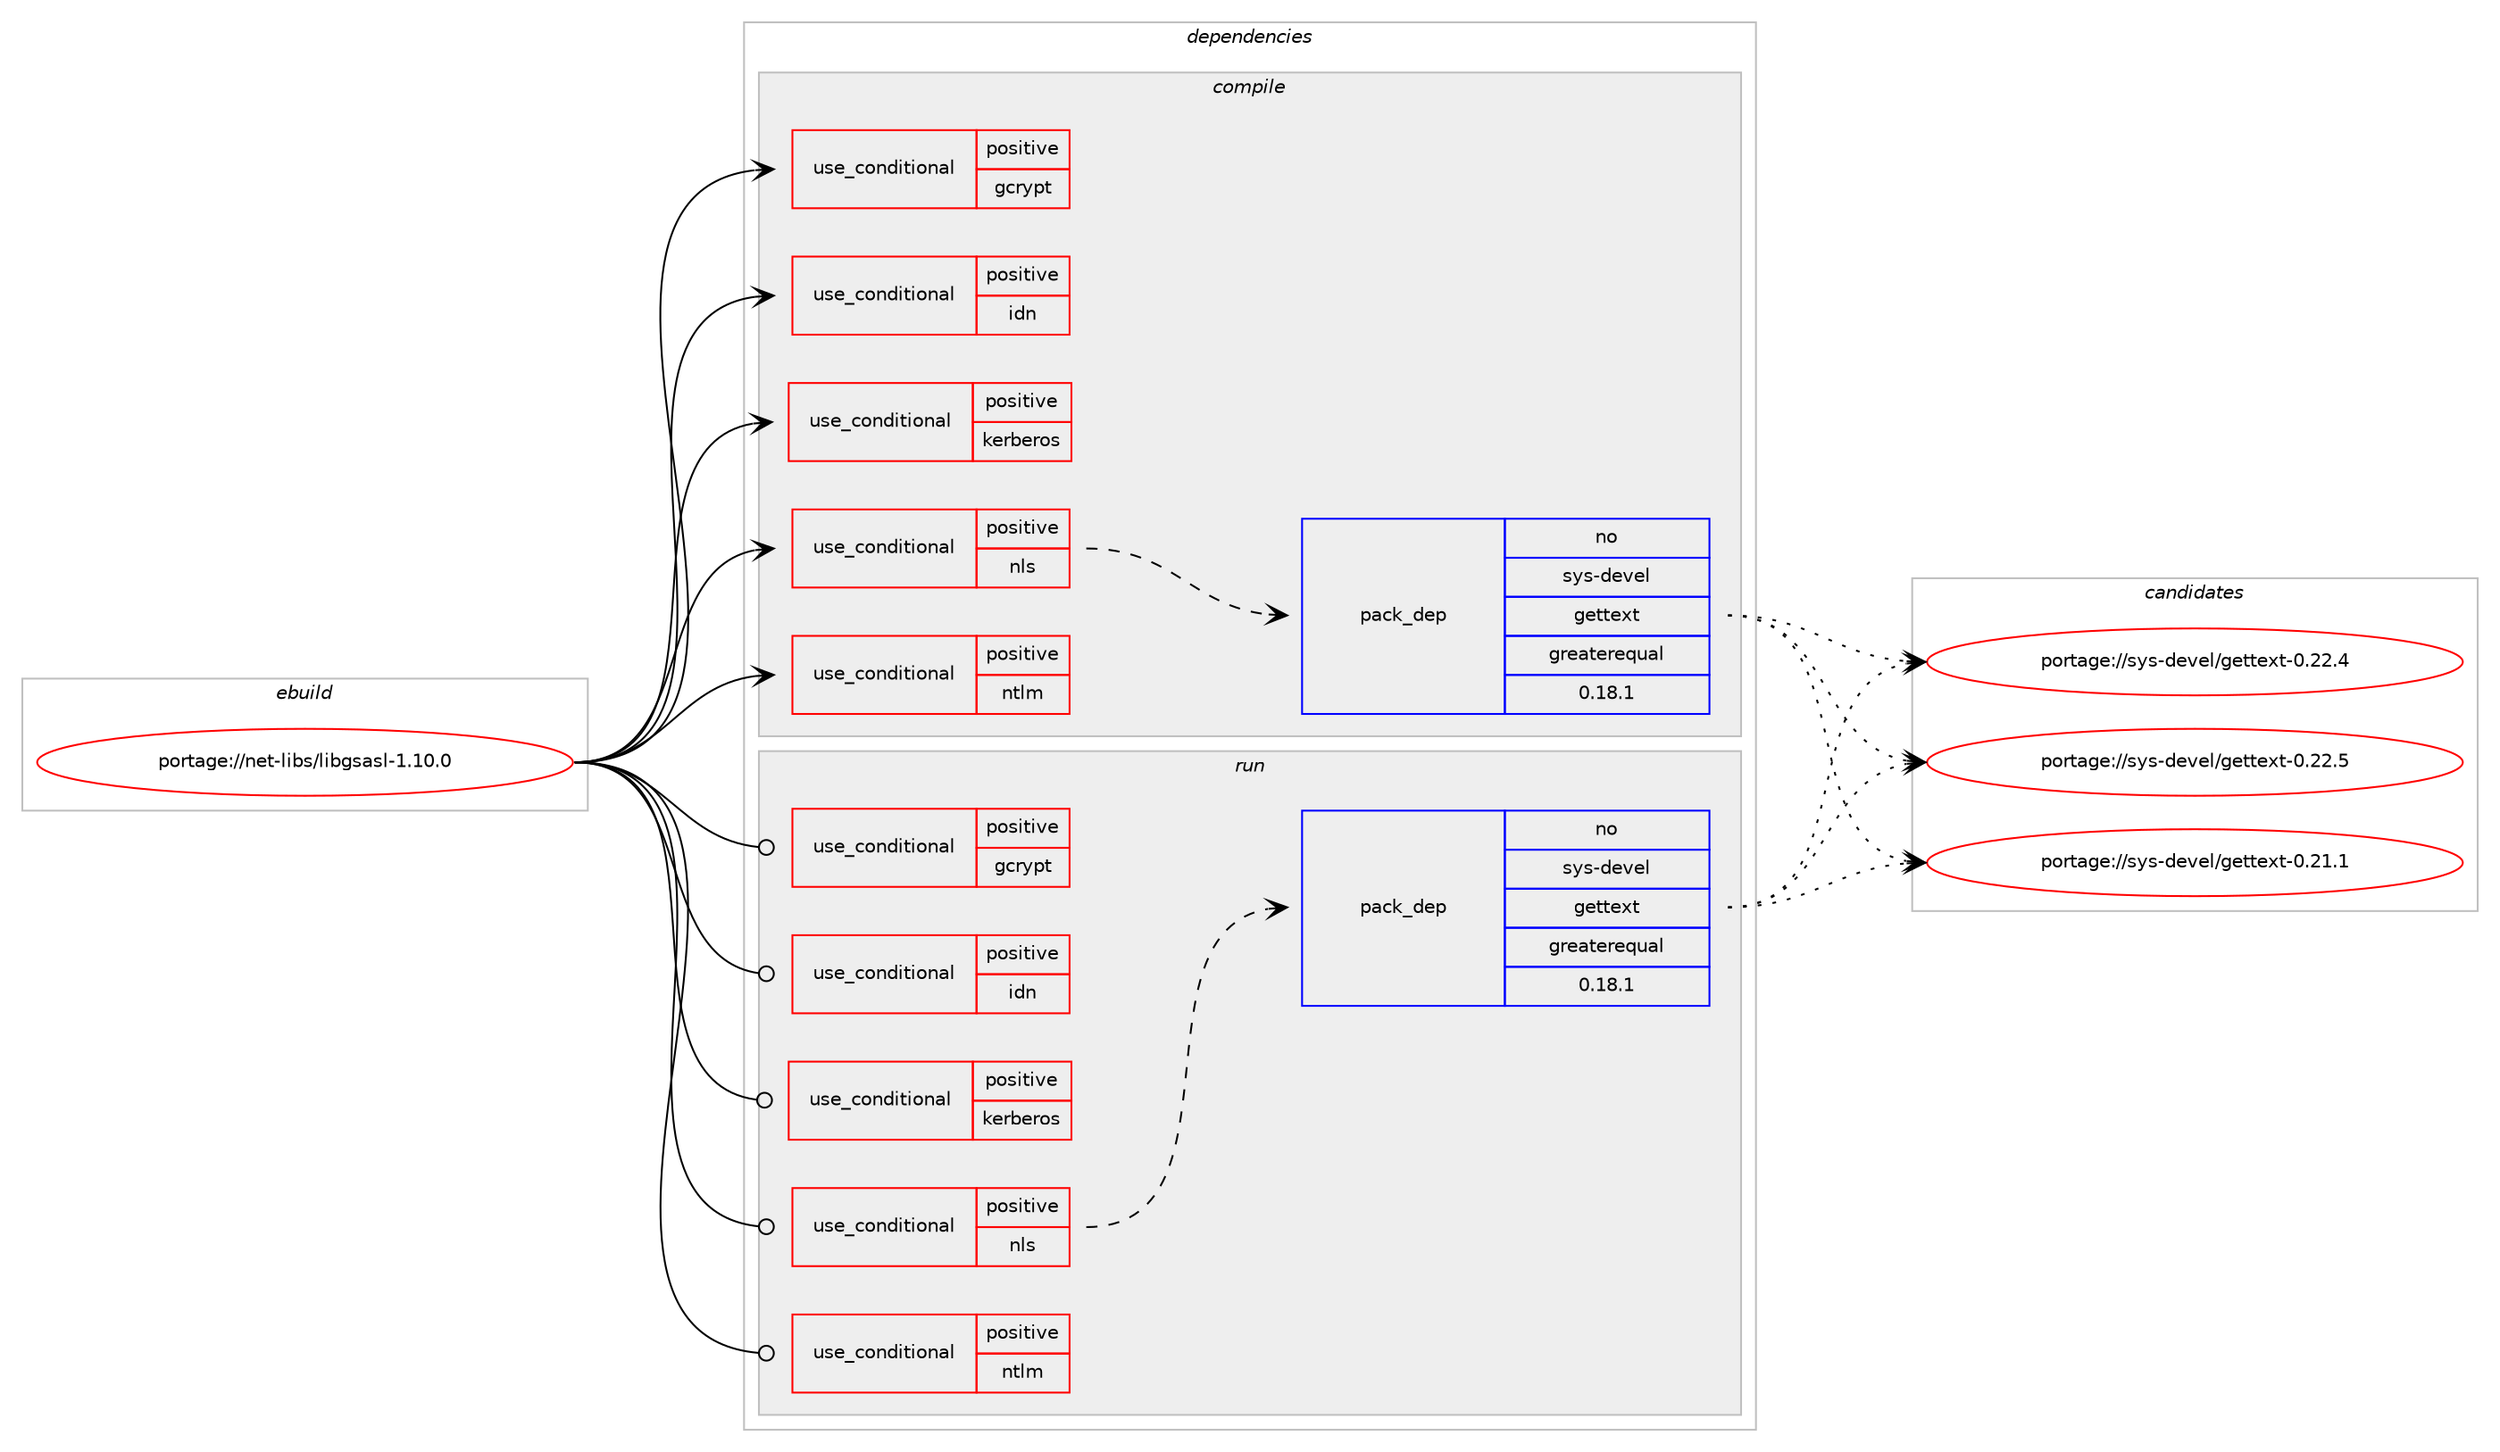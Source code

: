 digraph prolog {

# *************
# Graph options
# *************

newrank=true;
concentrate=true;
compound=true;
graph [rankdir=LR,fontname=Helvetica,fontsize=10,ranksep=1.5];#, ranksep=2.5, nodesep=0.2];
edge  [arrowhead=vee];
node  [fontname=Helvetica,fontsize=10];

# **********
# The ebuild
# **********

subgraph cluster_leftcol {
color=gray;
rank=same;
label=<<i>ebuild</i>>;
id [label="portage://net-libs/libgsasl-1.10.0", color=red, width=4, href="../net-libs/libgsasl-1.10.0.svg"];
}

# ****************
# The dependencies
# ****************

subgraph cluster_midcol {
color=gray;
label=<<i>dependencies</i>>;
subgraph cluster_compile {
fillcolor="#eeeeee";
style=filled;
label=<<i>compile</i>>;
subgraph cond91154 {
dependency183042 [label=<<TABLE BORDER="0" CELLBORDER="1" CELLSPACING="0" CELLPADDING="4"><TR><TD ROWSPAN="3" CELLPADDING="10">use_conditional</TD></TR><TR><TD>positive</TD></TR><TR><TD>gcrypt</TD></TR></TABLE>>, shape=none, color=red];
# *** BEGIN UNKNOWN DEPENDENCY TYPE (TODO) ***
# dependency183042 -> package_dependency(portage://net-libs/libgsasl-1.10.0,install,no,dev-libs,libgcrypt,none,[,,],[slot(0),equal],[])
# *** END UNKNOWN DEPENDENCY TYPE (TODO) ***

}
id:e -> dependency183042:w [weight=20,style="solid",arrowhead="vee"];
subgraph cond91155 {
dependency183043 [label=<<TABLE BORDER="0" CELLBORDER="1" CELLSPACING="0" CELLPADDING="4"><TR><TD ROWSPAN="3" CELLPADDING="10">use_conditional</TD></TR><TR><TD>positive</TD></TR><TR><TD>idn</TD></TR></TABLE>>, shape=none, color=red];
# *** BEGIN UNKNOWN DEPENDENCY TYPE (TODO) ***
# dependency183043 -> package_dependency(portage://net-libs/libgsasl-1.10.0,install,no,net-dns,libidn,none,[,,],any_same_slot,[])
# *** END UNKNOWN DEPENDENCY TYPE (TODO) ***

}
id:e -> dependency183043:w [weight=20,style="solid",arrowhead="vee"];
subgraph cond91156 {
dependency183044 [label=<<TABLE BORDER="0" CELLBORDER="1" CELLSPACING="0" CELLPADDING="4"><TR><TD ROWSPAN="3" CELLPADDING="10">use_conditional</TD></TR><TR><TD>positive</TD></TR><TR><TD>kerberos</TD></TR></TABLE>>, shape=none, color=red];
# *** BEGIN UNKNOWN DEPENDENCY TYPE (TODO) ***
# dependency183044 -> package_dependency(portage://net-libs/libgsasl-1.10.0,install,no,virtual,krb5,none,[,,],[],[])
# *** END UNKNOWN DEPENDENCY TYPE (TODO) ***

}
id:e -> dependency183044:w [weight=20,style="solid",arrowhead="vee"];
subgraph cond91157 {
dependency183045 [label=<<TABLE BORDER="0" CELLBORDER="1" CELLSPACING="0" CELLPADDING="4"><TR><TD ROWSPAN="3" CELLPADDING="10">use_conditional</TD></TR><TR><TD>positive</TD></TR><TR><TD>nls</TD></TR></TABLE>>, shape=none, color=red];
subgraph pack89296 {
dependency183046 [label=<<TABLE BORDER="0" CELLBORDER="1" CELLSPACING="0" CELLPADDING="4" WIDTH="220"><TR><TD ROWSPAN="6" CELLPADDING="30">pack_dep</TD></TR><TR><TD WIDTH="110">no</TD></TR><TR><TD>sys-devel</TD></TR><TR><TD>gettext</TD></TR><TR><TD>greaterequal</TD></TR><TR><TD>0.18.1</TD></TR></TABLE>>, shape=none, color=blue];
}
dependency183045:e -> dependency183046:w [weight=20,style="dashed",arrowhead="vee"];
}
id:e -> dependency183045:w [weight=20,style="solid",arrowhead="vee"];
subgraph cond91158 {
dependency183047 [label=<<TABLE BORDER="0" CELLBORDER="1" CELLSPACING="0" CELLPADDING="4"><TR><TD ROWSPAN="3" CELLPADDING="10">use_conditional</TD></TR><TR><TD>positive</TD></TR><TR><TD>ntlm</TD></TR></TABLE>>, shape=none, color=red];
# *** BEGIN UNKNOWN DEPENDENCY TYPE (TODO) ***
# dependency183047 -> package_dependency(portage://net-libs/libgsasl-1.10.0,install,no,net-libs,libntlm,none,[,,],[],[])
# *** END UNKNOWN DEPENDENCY TYPE (TODO) ***

}
id:e -> dependency183047:w [weight=20,style="solid",arrowhead="vee"];
}
subgraph cluster_compileandrun {
fillcolor="#eeeeee";
style=filled;
label=<<i>compile and run</i>>;
}
subgraph cluster_run {
fillcolor="#eeeeee";
style=filled;
label=<<i>run</i>>;
subgraph cond91159 {
dependency183048 [label=<<TABLE BORDER="0" CELLBORDER="1" CELLSPACING="0" CELLPADDING="4"><TR><TD ROWSPAN="3" CELLPADDING="10">use_conditional</TD></TR><TR><TD>positive</TD></TR><TR><TD>gcrypt</TD></TR></TABLE>>, shape=none, color=red];
# *** BEGIN UNKNOWN DEPENDENCY TYPE (TODO) ***
# dependency183048 -> package_dependency(portage://net-libs/libgsasl-1.10.0,run,no,dev-libs,libgcrypt,none,[,,],[slot(0),equal],[])
# *** END UNKNOWN DEPENDENCY TYPE (TODO) ***

}
id:e -> dependency183048:w [weight=20,style="solid",arrowhead="odot"];
subgraph cond91160 {
dependency183049 [label=<<TABLE BORDER="0" CELLBORDER="1" CELLSPACING="0" CELLPADDING="4"><TR><TD ROWSPAN="3" CELLPADDING="10">use_conditional</TD></TR><TR><TD>positive</TD></TR><TR><TD>idn</TD></TR></TABLE>>, shape=none, color=red];
# *** BEGIN UNKNOWN DEPENDENCY TYPE (TODO) ***
# dependency183049 -> package_dependency(portage://net-libs/libgsasl-1.10.0,run,no,net-dns,libidn,none,[,,],any_same_slot,[])
# *** END UNKNOWN DEPENDENCY TYPE (TODO) ***

}
id:e -> dependency183049:w [weight=20,style="solid",arrowhead="odot"];
subgraph cond91161 {
dependency183050 [label=<<TABLE BORDER="0" CELLBORDER="1" CELLSPACING="0" CELLPADDING="4"><TR><TD ROWSPAN="3" CELLPADDING="10">use_conditional</TD></TR><TR><TD>positive</TD></TR><TR><TD>kerberos</TD></TR></TABLE>>, shape=none, color=red];
# *** BEGIN UNKNOWN DEPENDENCY TYPE (TODO) ***
# dependency183050 -> package_dependency(portage://net-libs/libgsasl-1.10.0,run,no,virtual,krb5,none,[,,],[],[])
# *** END UNKNOWN DEPENDENCY TYPE (TODO) ***

}
id:e -> dependency183050:w [weight=20,style="solid",arrowhead="odot"];
subgraph cond91162 {
dependency183051 [label=<<TABLE BORDER="0" CELLBORDER="1" CELLSPACING="0" CELLPADDING="4"><TR><TD ROWSPAN="3" CELLPADDING="10">use_conditional</TD></TR><TR><TD>positive</TD></TR><TR><TD>nls</TD></TR></TABLE>>, shape=none, color=red];
subgraph pack89297 {
dependency183052 [label=<<TABLE BORDER="0" CELLBORDER="1" CELLSPACING="0" CELLPADDING="4" WIDTH="220"><TR><TD ROWSPAN="6" CELLPADDING="30">pack_dep</TD></TR><TR><TD WIDTH="110">no</TD></TR><TR><TD>sys-devel</TD></TR><TR><TD>gettext</TD></TR><TR><TD>greaterequal</TD></TR><TR><TD>0.18.1</TD></TR></TABLE>>, shape=none, color=blue];
}
dependency183051:e -> dependency183052:w [weight=20,style="dashed",arrowhead="vee"];
}
id:e -> dependency183051:w [weight=20,style="solid",arrowhead="odot"];
subgraph cond91163 {
dependency183053 [label=<<TABLE BORDER="0" CELLBORDER="1" CELLSPACING="0" CELLPADDING="4"><TR><TD ROWSPAN="3" CELLPADDING="10">use_conditional</TD></TR><TR><TD>positive</TD></TR><TR><TD>ntlm</TD></TR></TABLE>>, shape=none, color=red];
# *** BEGIN UNKNOWN DEPENDENCY TYPE (TODO) ***
# dependency183053 -> package_dependency(portage://net-libs/libgsasl-1.10.0,run,no,net-libs,libntlm,none,[,,],[],[])
# *** END UNKNOWN DEPENDENCY TYPE (TODO) ***

}
id:e -> dependency183053:w [weight=20,style="solid",arrowhead="odot"];
# *** BEGIN UNKNOWN DEPENDENCY TYPE (TODO) ***
# id -> package_dependency(portage://net-libs/libgsasl-1.10.0,run,weak,net-misc,gsasl,none,[,,],[],[])
# *** END UNKNOWN DEPENDENCY TYPE (TODO) ***

}
}

# **************
# The candidates
# **************

subgraph cluster_choices {
rank=same;
color=gray;
label=<<i>candidates</i>>;

subgraph choice89296 {
color=black;
nodesep=1;
choice115121115451001011181011084710310111611610112011645484650494649 [label="portage://sys-devel/gettext-0.21.1", color=red, width=4,href="../sys-devel/gettext-0.21.1.svg"];
choice115121115451001011181011084710310111611610112011645484650504652 [label="portage://sys-devel/gettext-0.22.4", color=red, width=4,href="../sys-devel/gettext-0.22.4.svg"];
choice115121115451001011181011084710310111611610112011645484650504653 [label="portage://sys-devel/gettext-0.22.5", color=red, width=4,href="../sys-devel/gettext-0.22.5.svg"];
dependency183046:e -> choice115121115451001011181011084710310111611610112011645484650494649:w [style=dotted,weight="100"];
dependency183046:e -> choice115121115451001011181011084710310111611610112011645484650504652:w [style=dotted,weight="100"];
dependency183046:e -> choice115121115451001011181011084710310111611610112011645484650504653:w [style=dotted,weight="100"];
}
subgraph choice89297 {
color=black;
nodesep=1;
choice115121115451001011181011084710310111611610112011645484650494649 [label="portage://sys-devel/gettext-0.21.1", color=red, width=4,href="../sys-devel/gettext-0.21.1.svg"];
choice115121115451001011181011084710310111611610112011645484650504652 [label="portage://sys-devel/gettext-0.22.4", color=red, width=4,href="../sys-devel/gettext-0.22.4.svg"];
choice115121115451001011181011084710310111611610112011645484650504653 [label="portage://sys-devel/gettext-0.22.5", color=red, width=4,href="../sys-devel/gettext-0.22.5.svg"];
dependency183052:e -> choice115121115451001011181011084710310111611610112011645484650494649:w [style=dotted,weight="100"];
dependency183052:e -> choice115121115451001011181011084710310111611610112011645484650504652:w [style=dotted,weight="100"];
dependency183052:e -> choice115121115451001011181011084710310111611610112011645484650504653:w [style=dotted,weight="100"];
}
}

}
